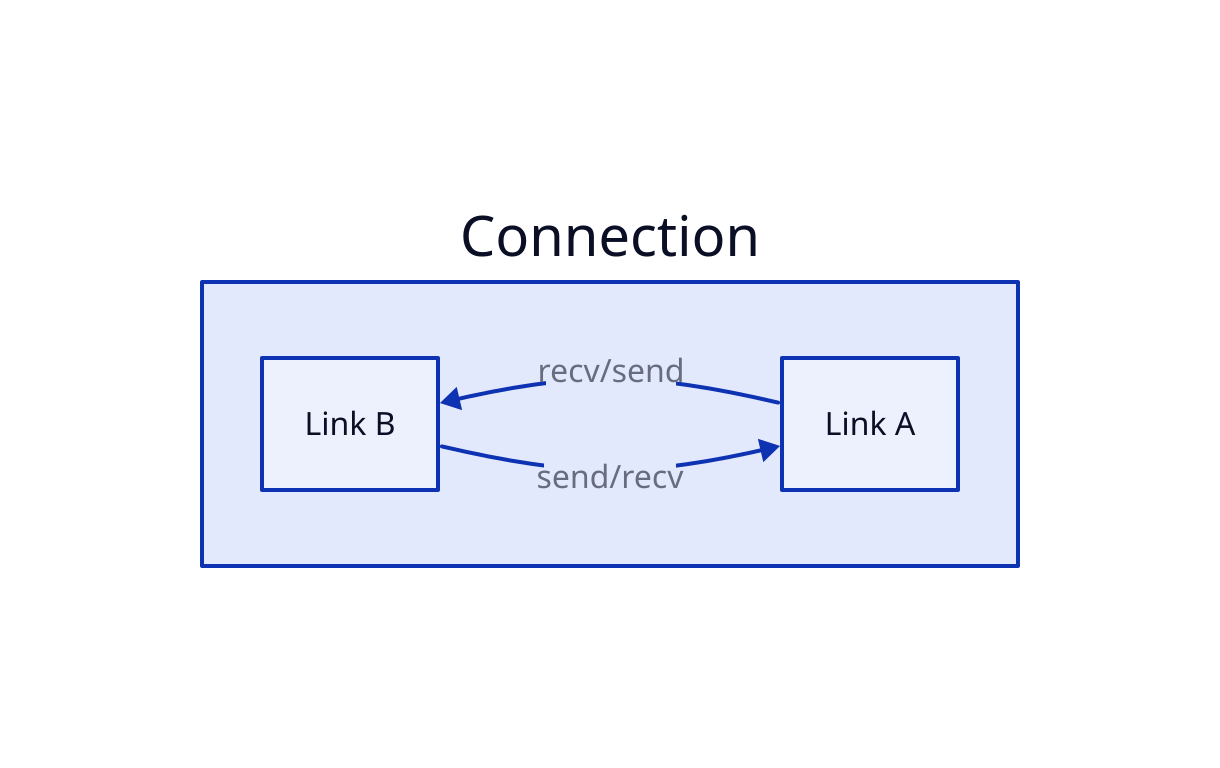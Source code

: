 direction: left

connection: Connection {
    link_a: Link A
    link_b: Link B
    
    link_a -> link_b: recv/send
    link_b -> link_a: send/recv
}